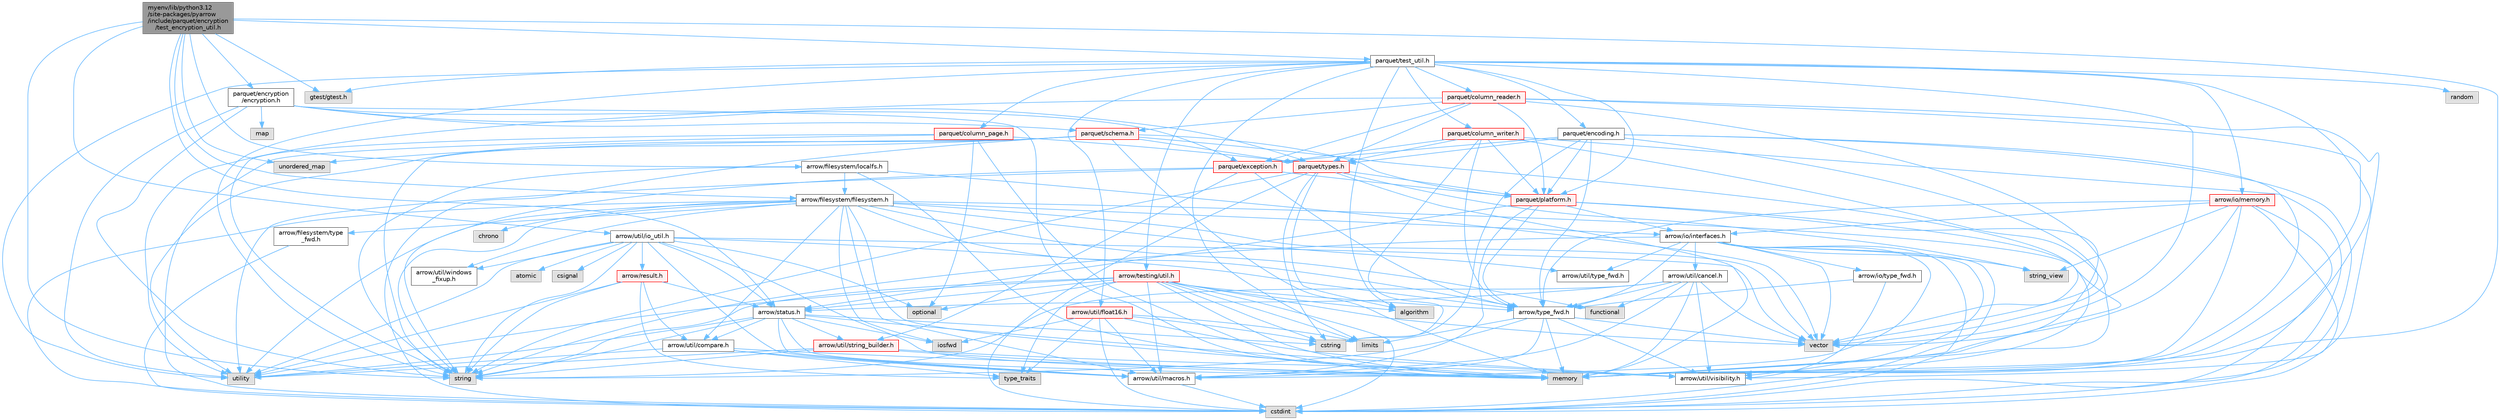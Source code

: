digraph "myenv/lib/python3.12/site-packages/pyarrow/include/parquet/encryption/test_encryption_util.h"
{
 // LATEX_PDF_SIZE
  bgcolor="transparent";
  edge [fontname=Helvetica,fontsize=10,labelfontname=Helvetica,labelfontsize=10];
  node [fontname=Helvetica,fontsize=10,shape=box,height=0.2,width=0.4];
  Node1 [id="Node000001",label="myenv/lib/python3.12\l/site-packages/pyarrow\l/include/parquet/encryption\l/test_encryption_util.h",height=0.2,width=0.4,color="gray40", fillcolor="grey60", style="filled", fontcolor="black",tooltip=" "];
  Node1 -> Node2 [id="edge1_Node000001_Node000002",color="steelblue1",style="solid",tooltip=" "];
  Node2 [id="Node000002",label="memory",height=0.2,width=0.4,color="grey60", fillcolor="#E0E0E0", style="filled",tooltip=" "];
  Node1 -> Node3 [id="edge2_Node000001_Node000003",color="steelblue1",style="solid",tooltip=" "];
  Node3 [id="Node000003",label="string",height=0.2,width=0.4,color="grey60", fillcolor="#E0E0E0", style="filled",tooltip=" "];
  Node1 -> Node4 [id="edge3_Node000001_Node000004",color="steelblue1",style="solid",tooltip=" "];
  Node4 [id="Node000004",label="unordered_map",height=0.2,width=0.4,color="grey60", fillcolor="#E0E0E0", style="filled",tooltip=" "];
  Node1 -> Node5 [id="edge4_Node000001_Node000005",color="steelblue1",style="solid",tooltip=" "];
  Node5 [id="Node000005",label="gtest/gtest.h",height=0.2,width=0.4,color="grey60", fillcolor="#E0E0E0", style="filled",tooltip=" "];
  Node1 -> Node6 [id="edge5_Node000001_Node000006",color="steelblue1",style="solid",tooltip=" "];
  Node6 [id="Node000006",label="arrow/filesystem/filesystem.h",height=0.2,width=0.4,color="grey40", fillcolor="white", style="filled",URL="$include_2arrow_2filesystem_2filesystem_8h.html",tooltip=" "];
  Node6 -> Node7 [id="edge6_Node000006_Node000007",color="steelblue1",style="solid",tooltip=" "];
  Node7 [id="Node000007",label="chrono",height=0.2,width=0.4,color="grey60", fillcolor="#E0E0E0", style="filled",tooltip=" "];
  Node6 -> Node8 [id="edge7_Node000006_Node000008",color="steelblue1",style="solid",tooltip=" "];
  Node8 [id="Node000008",label="cstdint",height=0.2,width=0.4,color="grey60", fillcolor="#E0E0E0", style="filled",tooltip=" "];
  Node6 -> Node9 [id="edge8_Node000006_Node000009",color="steelblue1",style="solid",tooltip=" "];
  Node9 [id="Node000009",label="functional",height=0.2,width=0.4,color="grey60", fillcolor="#E0E0E0", style="filled",tooltip=" "];
  Node6 -> Node10 [id="edge9_Node000006_Node000010",color="steelblue1",style="solid",tooltip=" "];
  Node10 [id="Node000010",label="iosfwd",height=0.2,width=0.4,color="grey60", fillcolor="#E0E0E0", style="filled",tooltip=" "];
  Node6 -> Node2 [id="edge10_Node000006_Node000002",color="steelblue1",style="solid",tooltip=" "];
  Node6 -> Node3 [id="edge11_Node000006_Node000003",color="steelblue1",style="solid",tooltip=" "];
  Node6 -> Node11 [id="edge12_Node000006_Node000011",color="steelblue1",style="solid",tooltip=" "];
  Node11 [id="Node000011",label="utility",height=0.2,width=0.4,color="grey60", fillcolor="#E0E0E0", style="filled",tooltip=" "];
  Node6 -> Node12 [id="edge13_Node000006_Node000012",color="steelblue1",style="solid",tooltip=" "];
  Node12 [id="Node000012",label="vector",height=0.2,width=0.4,color="grey60", fillcolor="#E0E0E0", style="filled",tooltip=" "];
  Node6 -> Node13 [id="edge14_Node000006_Node000013",color="steelblue1",style="solid",tooltip=" "];
  Node13 [id="Node000013",label="arrow/filesystem/type\l_fwd.h",height=0.2,width=0.4,color="grey40", fillcolor="white", style="filled",URL="$arrow_2filesystem_2type__fwd_8h.html",tooltip=" "];
  Node13 -> Node8 [id="edge15_Node000013_Node000008",color="steelblue1",style="solid",tooltip=" "];
  Node6 -> Node14 [id="edge16_Node000006_Node000014",color="steelblue1",style="solid",tooltip=" "];
  Node14 [id="Node000014",label="arrow/io/interfaces.h",height=0.2,width=0.4,color="grey40", fillcolor="white", style="filled",URL="$interfaces_8h.html",tooltip=" "];
  Node14 -> Node8 [id="edge17_Node000014_Node000008",color="steelblue1",style="solid",tooltip=" "];
  Node14 -> Node2 [id="edge18_Node000014_Node000002",color="steelblue1",style="solid",tooltip=" "];
  Node14 -> Node3 [id="edge19_Node000014_Node000003",color="steelblue1",style="solid",tooltip=" "];
  Node14 -> Node15 [id="edge20_Node000014_Node000015",color="steelblue1",style="solid",tooltip=" "];
  Node15 [id="Node000015",label="string_view",height=0.2,width=0.4,color="grey60", fillcolor="#E0E0E0", style="filled",tooltip=" "];
  Node14 -> Node12 [id="edge21_Node000014_Node000012",color="steelblue1",style="solid",tooltip=" "];
  Node14 -> Node16 [id="edge22_Node000014_Node000016",color="steelblue1",style="solid",tooltip=" "];
  Node16 [id="Node000016",label="arrow/io/type_fwd.h",height=0.2,width=0.4,color="grey40", fillcolor="white", style="filled",URL="$arrow_2io_2type__fwd_8h.html",tooltip=" "];
  Node16 -> Node17 [id="edge23_Node000016_Node000017",color="steelblue1",style="solid",tooltip=" "];
  Node17 [id="Node000017",label="arrow/type_fwd.h",height=0.2,width=0.4,color="grey40", fillcolor="white", style="filled",URL="$arrow_2type__fwd_8h.html",tooltip=" "];
  Node17 -> Node18 [id="edge24_Node000017_Node000018",color="steelblue1",style="solid",tooltip=" "];
  Node18 [id="Node000018",label="limits",height=0.2,width=0.4,color="grey60", fillcolor="#E0E0E0", style="filled",tooltip=" "];
  Node17 -> Node2 [id="edge25_Node000017_Node000002",color="steelblue1",style="solid",tooltip=" "];
  Node17 -> Node3 [id="edge26_Node000017_Node000003",color="steelblue1",style="solid",tooltip=" "];
  Node17 -> Node12 [id="edge27_Node000017_Node000012",color="steelblue1",style="solid",tooltip=" "];
  Node17 -> Node19 [id="edge28_Node000017_Node000019",color="steelblue1",style="solid",tooltip=" "];
  Node19 [id="Node000019",label="arrow/util/macros.h",height=0.2,width=0.4,color="grey40", fillcolor="white", style="filled",URL="$macros_8h.html",tooltip=" "];
  Node19 -> Node8 [id="edge29_Node000019_Node000008",color="steelblue1",style="solid",tooltip=" "];
  Node17 -> Node20 [id="edge30_Node000017_Node000020",color="steelblue1",style="solid",tooltip=" "];
  Node20 [id="Node000020",label="arrow/util/visibility.h",height=0.2,width=0.4,color="grey40", fillcolor="white", style="filled",URL="$include_2arrow_2util_2visibility_8h.html",tooltip=" "];
  Node16 -> Node20 [id="edge31_Node000016_Node000020",color="steelblue1",style="solid",tooltip=" "];
  Node14 -> Node17 [id="edge32_Node000014_Node000017",color="steelblue1",style="solid",tooltip=" "];
  Node14 -> Node21 [id="edge33_Node000014_Node000021",color="steelblue1",style="solid",tooltip=" "];
  Node21 [id="Node000021",label="arrow/util/cancel.h",height=0.2,width=0.4,color="grey40", fillcolor="white", style="filled",URL="$cancel_8h.html",tooltip=" "];
  Node21 -> Node9 [id="edge34_Node000021_Node000009",color="steelblue1",style="solid",tooltip=" "];
  Node21 -> Node2 [id="edge35_Node000021_Node000002",color="steelblue1",style="solid",tooltip=" "];
  Node21 -> Node3 [id="edge36_Node000021_Node000003",color="steelblue1",style="solid",tooltip=" "];
  Node21 -> Node12 [id="edge37_Node000021_Node000012",color="steelblue1",style="solid",tooltip=" "];
  Node21 -> Node22 [id="edge38_Node000021_Node000022",color="steelblue1",style="solid",tooltip=" "];
  Node22 [id="Node000022",label="arrow/status.h",height=0.2,width=0.4,color="grey40", fillcolor="white", style="filled",URL="$status_8h.html",tooltip=" "];
  Node22 -> Node23 [id="edge39_Node000022_Node000023",color="steelblue1",style="solid",tooltip=" "];
  Node23 [id="Node000023",label="cstring",height=0.2,width=0.4,color="grey60", fillcolor="#E0E0E0", style="filled",tooltip=" "];
  Node22 -> Node10 [id="edge40_Node000022_Node000010",color="steelblue1",style="solid",tooltip=" "];
  Node22 -> Node2 [id="edge41_Node000022_Node000002",color="steelblue1",style="solid",tooltip=" "];
  Node22 -> Node3 [id="edge42_Node000022_Node000003",color="steelblue1",style="solid",tooltip=" "];
  Node22 -> Node11 [id="edge43_Node000022_Node000011",color="steelblue1",style="solid",tooltip=" "];
  Node22 -> Node24 [id="edge44_Node000022_Node000024",color="steelblue1",style="solid",tooltip=" "];
  Node24 [id="Node000024",label="arrow/util/compare.h",height=0.2,width=0.4,color="grey40", fillcolor="white", style="filled",URL="$util_2compare_8h.html",tooltip=" "];
  Node24 -> Node2 [id="edge45_Node000024_Node000002",color="steelblue1",style="solid",tooltip=" "];
  Node24 -> Node25 [id="edge46_Node000024_Node000025",color="steelblue1",style="solid",tooltip=" "];
  Node25 [id="Node000025",label="type_traits",height=0.2,width=0.4,color="grey60", fillcolor="#E0E0E0", style="filled",tooltip=" "];
  Node24 -> Node11 [id="edge47_Node000024_Node000011",color="steelblue1",style="solid",tooltip=" "];
  Node24 -> Node19 [id="edge48_Node000024_Node000019",color="steelblue1",style="solid",tooltip=" "];
  Node22 -> Node19 [id="edge49_Node000022_Node000019",color="steelblue1",style="solid",tooltip=" "];
  Node22 -> Node26 [id="edge50_Node000022_Node000026",color="steelblue1",style="solid",tooltip=" "];
  Node26 [id="Node000026",label="arrow/util/string_builder.h",height=0.2,width=0.4,color="red", fillcolor="#FFF0F0", style="filled",URL="$string__builder_8h.html",tooltip=" "];
  Node26 -> Node2 [id="edge51_Node000026_Node000002",color="steelblue1",style="solid",tooltip=" "];
  Node26 -> Node3 [id="edge52_Node000026_Node000003",color="steelblue1",style="solid",tooltip=" "];
  Node26 -> Node11 [id="edge53_Node000026_Node000011",color="steelblue1",style="solid",tooltip=" "];
  Node26 -> Node20 [id="edge54_Node000026_Node000020",color="steelblue1",style="solid",tooltip=" "];
  Node22 -> Node20 [id="edge55_Node000022_Node000020",color="steelblue1",style="solid",tooltip=" "];
  Node21 -> Node17 [id="edge56_Node000021_Node000017",color="steelblue1",style="solid",tooltip=" "];
  Node21 -> Node19 [id="edge57_Node000021_Node000019",color="steelblue1",style="solid",tooltip=" "];
  Node21 -> Node20 [id="edge58_Node000021_Node000020",color="steelblue1",style="solid",tooltip=" "];
  Node14 -> Node19 [id="edge59_Node000014_Node000019",color="steelblue1",style="solid",tooltip=" "];
  Node14 -> Node28 [id="edge60_Node000014_Node000028",color="steelblue1",style="solid",tooltip=" "];
  Node28 [id="Node000028",label="arrow/util/type_fwd.h",height=0.2,width=0.4,color="grey40", fillcolor="white", style="filled",URL="$arrow_2util_2type__fwd_8h.html",tooltip=" "];
  Node14 -> Node20 [id="edge61_Node000014_Node000020",color="steelblue1",style="solid",tooltip=" "];
  Node6 -> Node17 [id="edge62_Node000006_Node000017",color="steelblue1",style="solid",tooltip=" "];
  Node6 -> Node24 [id="edge63_Node000006_Node000024",color="steelblue1",style="solid",tooltip=" "];
  Node6 -> Node19 [id="edge64_Node000006_Node000019",color="steelblue1",style="solid",tooltip=" "];
  Node6 -> Node28 [id="edge65_Node000006_Node000028",color="steelblue1",style="solid",tooltip=" "];
  Node6 -> Node20 [id="edge66_Node000006_Node000020",color="steelblue1",style="solid",tooltip=" "];
  Node6 -> Node29 [id="edge67_Node000006_Node000029",color="steelblue1",style="solid",tooltip=" "];
  Node29 [id="Node000029",label="arrow/util/windows\l_fixup.h",height=0.2,width=0.4,color="grey40", fillcolor="white", style="filled",URL="$arrow_2util_2windows__fixup_8h.html",tooltip=" "];
  Node1 -> Node30 [id="edge68_Node000001_Node000030",color="steelblue1",style="solid",tooltip=" "];
  Node30 [id="Node000030",label="arrow/filesystem/localfs.h",height=0.2,width=0.4,color="grey40", fillcolor="white", style="filled",URL="$localfs_8h.html",tooltip=" "];
  Node30 -> Node2 [id="edge69_Node000030_Node000002",color="steelblue1",style="solid",tooltip=" "];
  Node30 -> Node3 [id="edge70_Node000030_Node000003",color="steelblue1",style="solid",tooltip=" "];
  Node30 -> Node12 [id="edge71_Node000030_Node000012",color="steelblue1",style="solid",tooltip=" "];
  Node30 -> Node6 [id="edge72_Node000030_Node000006",color="steelblue1",style="solid",tooltip=" "];
  Node1 -> Node22 [id="edge73_Node000001_Node000022",color="steelblue1",style="solid",tooltip=" "];
  Node1 -> Node31 [id="edge74_Node000001_Node000031",color="steelblue1",style="solid",tooltip=" "];
  Node31 [id="Node000031",label="arrow/util/io_util.h",height=0.2,width=0.4,color="grey40", fillcolor="white", style="filled",URL="$io__util_8h.html",tooltip=" "];
  Node31 -> Node32 [id="edge75_Node000031_Node000032",color="steelblue1",style="solid",tooltip=" "];
  Node32 [id="Node000032",label="atomic",height=0.2,width=0.4,color="grey60", fillcolor="#E0E0E0", style="filled",tooltip=" "];
  Node31 -> Node2 [id="edge76_Node000031_Node000002",color="steelblue1",style="solid",tooltip=" "];
  Node31 -> Node33 [id="edge77_Node000031_Node000033",color="steelblue1",style="solid",tooltip=" "];
  Node33 [id="Node000033",label="optional",height=0.2,width=0.4,color="grey60", fillcolor="#E0E0E0", style="filled",tooltip=" "];
  Node31 -> Node3 [id="edge78_Node000031_Node000003",color="steelblue1",style="solid",tooltip=" "];
  Node31 -> Node11 [id="edge79_Node000031_Node000011",color="steelblue1",style="solid",tooltip=" "];
  Node31 -> Node12 [id="edge80_Node000031_Node000012",color="steelblue1",style="solid",tooltip=" "];
  Node31 -> Node34 [id="edge81_Node000031_Node000034",color="steelblue1",style="solid",tooltip=" "];
  Node34 [id="Node000034",label="csignal",height=0.2,width=0.4,color="grey60", fillcolor="#E0E0E0", style="filled",tooltip=" "];
  Node31 -> Node35 [id="edge82_Node000031_Node000035",color="steelblue1",style="solid",tooltip=" "];
  Node35 [id="Node000035",label="arrow/result.h",height=0.2,width=0.4,color="red", fillcolor="#FFF0F0", style="filled",URL="$result_8h.html",tooltip=" "];
  Node35 -> Node3 [id="edge83_Node000035_Node000003",color="steelblue1",style="solid",tooltip=" "];
  Node35 -> Node25 [id="edge84_Node000035_Node000025",color="steelblue1",style="solid",tooltip=" "];
  Node35 -> Node11 [id="edge85_Node000035_Node000011",color="steelblue1",style="solid",tooltip=" "];
  Node35 -> Node22 [id="edge86_Node000035_Node000022",color="steelblue1",style="solid",tooltip=" "];
  Node35 -> Node24 [id="edge87_Node000035_Node000024",color="steelblue1",style="solid",tooltip=" "];
  Node31 -> Node22 [id="edge88_Node000031_Node000022",color="steelblue1",style="solid",tooltip=" "];
  Node31 -> Node17 [id="edge89_Node000031_Node000017",color="steelblue1",style="solid",tooltip=" "];
  Node31 -> Node19 [id="edge90_Node000031_Node000019",color="steelblue1",style="solid",tooltip=" "];
  Node31 -> Node29 [id="edge91_Node000031_Node000029",color="steelblue1",style="solid",tooltip=" "];
  Node1 -> Node40 [id="edge92_Node000001_Node000040",color="steelblue1",style="solid",tooltip=" "];
  Node40 [id="Node000040",label="parquet/encryption\l/encryption.h",height=0.2,width=0.4,color="grey40", fillcolor="white", style="filled",URL="$encryption_8h.html",tooltip=" "];
  Node40 -> Node41 [id="edge93_Node000040_Node000041",color="steelblue1",style="solid",tooltip=" "];
  Node41 [id="Node000041",label="map",height=0.2,width=0.4,color="grey60", fillcolor="#E0E0E0", style="filled",tooltip=" "];
  Node40 -> Node2 [id="edge94_Node000040_Node000002",color="steelblue1",style="solid",tooltip=" "];
  Node40 -> Node3 [id="edge95_Node000040_Node000003",color="steelblue1",style="solid",tooltip=" "];
  Node40 -> Node11 [id="edge96_Node000040_Node000011",color="steelblue1",style="solid",tooltip=" "];
  Node40 -> Node42 [id="edge97_Node000040_Node000042",color="steelblue1",style="solid",tooltip=" "];
  Node42 [id="Node000042",label="parquet/exception.h",height=0.2,width=0.4,color="red", fillcolor="#FFF0F0", style="filled",URL="$exception_8h.html",tooltip=" "];
  Node42 -> Node3 [id="edge98_Node000042_Node000003",color="steelblue1",style="solid",tooltip=" "];
  Node42 -> Node11 [id="edge99_Node000042_Node000011",color="steelblue1",style="solid",tooltip=" "];
  Node42 -> Node17 [id="edge100_Node000042_Node000017",color="steelblue1",style="solid",tooltip=" "];
  Node42 -> Node26 [id="edge101_Node000042_Node000026",color="steelblue1",style="solid",tooltip=" "];
  Node42 -> Node45 [id="edge102_Node000042_Node000045",color="steelblue1",style="solid",tooltip=" "];
  Node45 [id="Node000045",label="parquet/platform.h",height=0.2,width=0.4,color="red", fillcolor="#FFF0F0", style="filled",URL="$include_2parquet_2platform_8h.html",tooltip=" "];
  Node45 -> Node8 [id="edge103_Node000045_Node000008",color="steelblue1",style="solid",tooltip=" "];
  Node45 -> Node2 [id="edge104_Node000045_Node000002",color="steelblue1",style="solid",tooltip=" "];
  Node45 -> Node14 [id="edge105_Node000045_Node000014",color="steelblue1",style="solid",tooltip=" "];
  Node45 -> Node22 [id="edge106_Node000045_Node000022",color="steelblue1",style="solid",tooltip=" "];
  Node45 -> Node17 [id="edge107_Node000045_Node000017",color="steelblue1",style="solid",tooltip=" "];
  Node45 -> Node19 [id="edge108_Node000045_Node000019",color="steelblue1",style="solid",tooltip=" "];
  Node40 -> Node50 [id="edge109_Node000040_Node000050",color="steelblue1",style="solid",tooltip=" "];
  Node50 [id="Node000050",label="parquet/schema.h",height=0.2,width=0.4,color="red", fillcolor="#FFF0F0", style="filled",URL="$schema_8h.html",tooltip=" "];
  Node50 -> Node8 [id="edge110_Node000050_Node000008",color="steelblue1",style="solid",tooltip=" "];
  Node50 -> Node2 [id="edge111_Node000050_Node000002",color="steelblue1",style="solid",tooltip=" "];
  Node50 -> Node3 [id="edge112_Node000050_Node000003",color="steelblue1",style="solid",tooltip=" "];
  Node50 -> Node4 [id="edge113_Node000050_Node000004",color="steelblue1",style="solid",tooltip=" "];
  Node50 -> Node11 [id="edge114_Node000050_Node000011",color="steelblue1",style="solid",tooltip=" "];
  Node50 -> Node12 [id="edge115_Node000050_Node000012",color="steelblue1",style="solid",tooltip=" "];
  Node50 -> Node45 [id="edge116_Node000050_Node000045",color="steelblue1",style="solid",tooltip=" "];
  Node50 -> Node51 [id="edge117_Node000050_Node000051",color="steelblue1",style="solid",tooltip=" "];
  Node51 [id="Node000051",label="parquet/types.h",height=0.2,width=0.4,color="red", fillcolor="#FFF0F0", style="filled",URL="$parquet_2types_8h.html",tooltip=" "];
  Node51 -> Node52 [id="edge118_Node000051_Node000052",color="steelblue1",style="solid",tooltip=" "];
  Node52 [id="Node000052",label="algorithm",height=0.2,width=0.4,color="grey60", fillcolor="#E0E0E0", style="filled",tooltip=" "];
  Node51 -> Node8 [id="edge119_Node000051_Node000008",color="steelblue1",style="solid",tooltip=" "];
  Node51 -> Node23 [id="edge120_Node000051_Node000023",color="steelblue1",style="solid",tooltip=" "];
  Node51 -> Node2 [id="edge121_Node000051_Node000002",color="steelblue1",style="solid",tooltip=" "];
  Node51 -> Node3 [id="edge122_Node000051_Node000003",color="steelblue1",style="solid",tooltip=" "];
  Node51 -> Node15 [id="edge123_Node000051_Node000015",color="steelblue1",style="solid",tooltip=" "];
  Node51 -> Node45 [id="edge124_Node000051_Node000045",color="steelblue1",style="solid",tooltip=" "];
  Node40 -> Node51 [id="edge125_Node000040_Node000051",color="steelblue1",style="solid",tooltip=" "];
  Node1 -> Node55 [id="edge126_Node000001_Node000055",color="steelblue1",style="solid",tooltip=" "];
  Node55 [id="Node000055",label="parquet/test_util.h",height=0.2,width=0.4,color="grey40", fillcolor="white", style="filled",URL="$parquet_2test__util_8h.html",tooltip=" "];
  Node55 -> Node52 [id="edge127_Node000055_Node000052",color="steelblue1",style="solid",tooltip=" "];
  Node55 -> Node18 [id="edge128_Node000055_Node000018",color="steelblue1",style="solid",tooltip=" "];
  Node55 -> Node2 [id="edge129_Node000055_Node000002",color="steelblue1",style="solid",tooltip=" "];
  Node55 -> Node56 [id="edge130_Node000055_Node000056",color="steelblue1",style="solid",tooltip=" "];
  Node56 [id="Node000056",label="random",height=0.2,width=0.4,color="grey60", fillcolor="#E0E0E0", style="filled",tooltip=" "];
  Node55 -> Node3 [id="edge131_Node000055_Node000003",color="steelblue1",style="solid",tooltip=" "];
  Node55 -> Node11 [id="edge132_Node000055_Node000011",color="steelblue1",style="solid",tooltip=" "];
  Node55 -> Node12 [id="edge133_Node000055_Node000012",color="steelblue1",style="solid",tooltip=" "];
  Node55 -> Node5 [id="edge134_Node000055_Node000005",color="steelblue1",style="solid",tooltip=" "];
  Node55 -> Node57 [id="edge135_Node000055_Node000057",color="steelblue1",style="solid",tooltip=" "];
  Node57 [id="Node000057",label="arrow/io/memory.h",height=0.2,width=0.4,color="red", fillcolor="#FFF0F0", style="filled",URL="$io_2memory_8h.html",tooltip=" "];
  Node57 -> Node8 [id="edge136_Node000057_Node000008",color="steelblue1",style="solid",tooltip=" "];
  Node57 -> Node2 [id="edge137_Node000057_Node000002",color="steelblue1",style="solid",tooltip=" "];
  Node57 -> Node15 [id="edge138_Node000057_Node000015",color="steelblue1",style="solid",tooltip=" "];
  Node57 -> Node12 [id="edge139_Node000057_Node000012",color="steelblue1",style="solid",tooltip=" "];
  Node57 -> Node14 [id="edge140_Node000057_Node000014",color="steelblue1",style="solid",tooltip=" "];
  Node57 -> Node17 [id="edge141_Node000057_Node000017",color="steelblue1",style="solid",tooltip=" "];
  Node57 -> Node20 [id="edge142_Node000057_Node000020",color="steelblue1",style="solid",tooltip=" "];
  Node55 -> Node60 [id="edge143_Node000055_Node000060",color="steelblue1",style="solid",tooltip=" "];
  Node60 [id="Node000060",label="arrow/testing/util.h",height=0.2,width=0.4,color="red", fillcolor="#FFF0F0", style="filled",URL="$testing_2util_8h.html",tooltip=" "];
  Node60 -> Node52 [id="edge144_Node000060_Node000052",color="steelblue1",style="solid",tooltip=" "];
  Node60 -> Node8 [id="edge145_Node000060_Node000008",color="steelblue1",style="solid",tooltip=" "];
  Node60 -> Node23 [id="edge146_Node000060_Node000023",color="steelblue1",style="solid",tooltip=" "];
  Node60 -> Node18 [id="edge147_Node000060_Node000018",color="steelblue1",style="solid",tooltip=" "];
  Node60 -> Node2 [id="edge148_Node000060_Node000002",color="steelblue1",style="solid",tooltip=" "];
  Node60 -> Node33 [id="edge149_Node000060_Node000033",color="steelblue1",style="solid",tooltip=" "];
  Node60 -> Node3 [id="edge150_Node000060_Node000003",color="steelblue1",style="solid",tooltip=" "];
  Node60 -> Node25 [id="edge151_Node000060_Node000025",color="steelblue1",style="solid",tooltip=" "];
  Node60 -> Node11 [id="edge152_Node000060_Node000011",color="steelblue1",style="solid",tooltip=" "];
  Node60 -> Node12 [id="edge153_Node000060_Node000012",color="steelblue1",style="solid",tooltip=" "];
  Node60 -> Node22 [id="edge154_Node000060_Node000022",color="steelblue1",style="solid",tooltip=" "];
  Node60 -> Node17 [id="edge155_Node000060_Node000017",color="steelblue1",style="solid",tooltip=" "];
  Node60 -> Node19 [id="edge156_Node000060_Node000019",color="steelblue1",style="solid",tooltip=" "];
  Node55 -> Node69 [id="edge157_Node000055_Node000069",color="steelblue1",style="solid",tooltip=" "];
  Node69 [id="Node000069",label="arrow/util/float16.h",height=0.2,width=0.4,color="red", fillcolor="#FFF0F0", style="filled",URL="$float16_8h.html",tooltip=" "];
  Node69 -> Node8 [id="edge158_Node000069_Node000008",color="steelblue1",style="solid",tooltip=" "];
  Node69 -> Node23 [id="edge159_Node000069_Node000023",color="steelblue1",style="solid",tooltip=" "];
  Node69 -> Node10 [id="edge160_Node000069_Node000010",color="steelblue1",style="solid",tooltip=" "];
  Node69 -> Node18 [id="edge161_Node000069_Node000018",color="steelblue1",style="solid",tooltip=" "];
  Node69 -> Node25 [id="edge162_Node000069_Node000025",color="steelblue1",style="solid",tooltip=" "];
  Node69 -> Node19 [id="edge163_Node000069_Node000019",color="steelblue1",style="solid",tooltip=" "];
  Node69 -> Node20 [id="edge164_Node000069_Node000020",color="steelblue1",style="solid",tooltip=" "];
  Node55 -> Node74 [id="edge165_Node000055_Node000074",color="steelblue1",style="solid",tooltip=" "];
  Node74 [id="Node000074",label="parquet/column_page.h",height=0.2,width=0.4,color="red", fillcolor="#FFF0F0", style="filled",URL="$column__page_8h.html",tooltip=" "];
  Node74 -> Node8 [id="edge166_Node000074_Node000008",color="steelblue1",style="solid",tooltip=" "];
  Node74 -> Node2 [id="edge167_Node000074_Node000002",color="steelblue1",style="solid",tooltip=" "];
  Node74 -> Node33 [id="edge168_Node000074_Node000033",color="steelblue1",style="solid",tooltip=" "];
  Node74 -> Node3 [id="edge169_Node000074_Node000003",color="steelblue1",style="solid",tooltip=" "];
  Node74 -> Node51 [id="edge170_Node000074_Node000051",color="steelblue1",style="solid",tooltip=" "];
  Node55 -> Node76 [id="edge171_Node000055_Node000076",color="steelblue1",style="solid",tooltip=" "];
  Node76 [id="Node000076",label="parquet/column_reader.h",height=0.2,width=0.4,color="red", fillcolor="#FFF0F0", style="filled",URL="$column__reader_8h.html",tooltip=" "];
  Node76 -> Node8 [id="edge172_Node000076_Node000008",color="steelblue1",style="solid",tooltip=" "];
  Node76 -> Node2 [id="edge173_Node000076_Node000002",color="steelblue1",style="solid",tooltip=" "];
  Node76 -> Node11 [id="edge174_Node000076_Node000011",color="steelblue1",style="solid",tooltip=" "];
  Node76 -> Node12 [id="edge175_Node000076_Node000012",color="steelblue1",style="solid",tooltip=" "];
  Node76 -> Node42 [id="edge176_Node000076_Node000042",color="steelblue1",style="solid",tooltip=" "];
  Node76 -> Node45 [id="edge177_Node000076_Node000045",color="steelblue1",style="solid",tooltip=" "];
  Node76 -> Node50 [id="edge178_Node000076_Node000050",color="steelblue1",style="solid",tooltip=" "];
  Node76 -> Node51 [id="edge179_Node000076_Node000051",color="steelblue1",style="solid",tooltip=" "];
  Node55 -> Node89 [id="edge180_Node000055_Node000089",color="steelblue1",style="solid",tooltip=" "];
  Node89 [id="Node000089",label="parquet/column_writer.h",height=0.2,width=0.4,color="red", fillcolor="#FFF0F0", style="filled",URL="$column__writer_8h.html",tooltip=" "];
  Node89 -> Node8 [id="edge181_Node000089_Node000008",color="steelblue1",style="solid",tooltip=" "];
  Node89 -> Node23 [id="edge182_Node000089_Node000023",color="steelblue1",style="solid",tooltip=" "];
  Node89 -> Node2 [id="edge183_Node000089_Node000002",color="steelblue1",style="solid",tooltip=" "];
  Node89 -> Node17 [id="edge184_Node000089_Node000017",color="steelblue1",style="solid",tooltip=" "];
  Node89 -> Node42 [id="edge185_Node000089_Node000042",color="steelblue1",style="solid",tooltip=" "];
  Node89 -> Node45 [id="edge186_Node000089_Node000045",color="steelblue1",style="solid",tooltip=" "];
  Node89 -> Node51 [id="edge187_Node000089_Node000051",color="steelblue1",style="solid",tooltip=" "];
  Node55 -> Node90 [id="edge188_Node000055_Node000090",color="steelblue1",style="solid",tooltip=" "];
  Node90 [id="Node000090",label="parquet/encoding.h",height=0.2,width=0.4,color="grey40", fillcolor="white", style="filled",URL="$encoding_8h.html",tooltip=" "];
  Node90 -> Node8 [id="edge189_Node000090_Node000008",color="steelblue1",style="solid",tooltip=" "];
  Node90 -> Node23 [id="edge190_Node000090_Node000023",color="steelblue1",style="solid",tooltip=" "];
  Node90 -> Node2 [id="edge191_Node000090_Node000002",color="steelblue1",style="solid",tooltip=" "];
  Node90 -> Node12 [id="edge192_Node000090_Node000012",color="steelblue1",style="solid",tooltip=" "];
  Node90 -> Node17 [id="edge193_Node000090_Node000017",color="steelblue1",style="solid",tooltip=" "];
  Node90 -> Node42 [id="edge194_Node000090_Node000042",color="steelblue1",style="solid",tooltip=" "];
  Node90 -> Node45 [id="edge195_Node000090_Node000045",color="steelblue1",style="solid",tooltip=" "];
  Node90 -> Node51 [id="edge196_Node000090_Node000051",color="steelblue1",style="solid",tooltip=" "];
  Node55 -> Node45 [id="edge197_Node000055_Node000045",color="steelblue1",style="solid",tooltip=" "];
}
